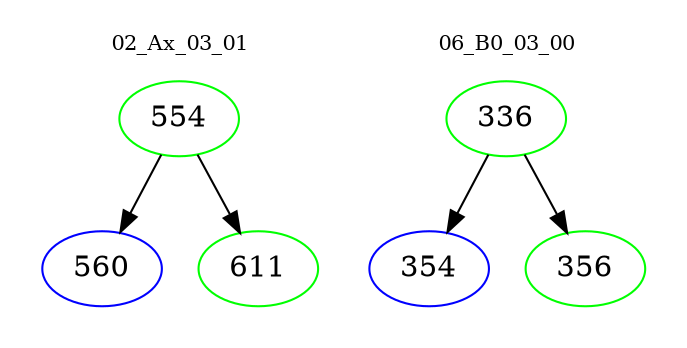 digraph{
subgraph cluster_0 {
color = white
label = "02_Ax_03_01";
fontsize=10;
T0_554 [label="554", color="green"]
T0_554 -> T0_560 [color="black"]
T0_560 [label="560", color="blue"]
T0_554 -> T0_611 [color="black"]
T0_611 [label="611", color="green"]
}
subgraph cluster_1 {
color = white
label = "06_B0_03_00";
fontsize=10;
T1_336 [label="336", color="green"]
T1_336 -> T1_354 [color="black"]
T1_354 [label="354", color="blue"]
T1_336 -> T1_356 [color="black"]
T1_356 [label="356", color="green"]
}
}
